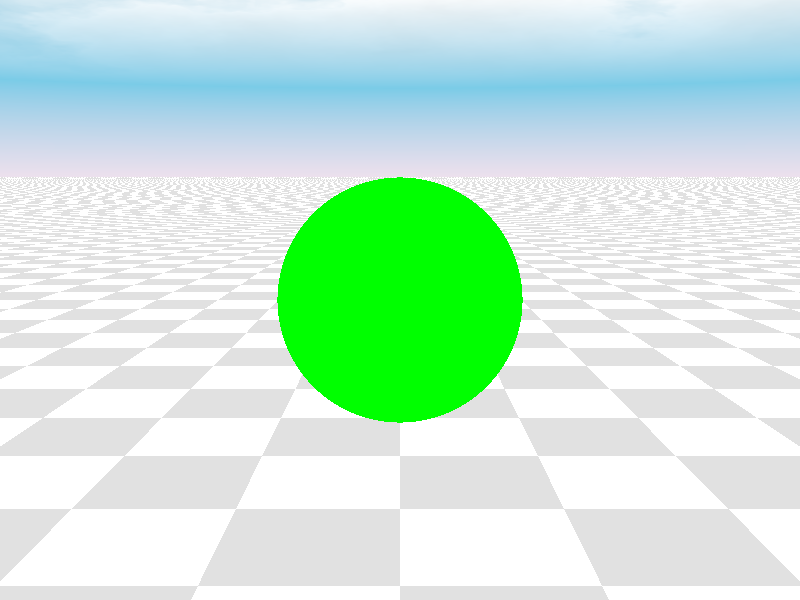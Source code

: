 // 3_material1.pov

#include "colors.inc"
#include "shapes.inc"
#include "skies.inc"
#include "textures.inc"
#include "woods.inc"
#include "stones.inc"                                        
#include "glass.inc"
#include "metals.inc"
              
camera{ 
  location <0.0, 1.0, -7.0> 
  look_at  <0.0, 0.0, 0.0>
  angle 50.0
  right x * image_width / image_height
}    

light_source { 
  <5.0,5.0,-5.0> 
  color rgb <1.0, 1.0, 1.0>
} 
sky_sphere {
  S_Cloud2
}   

plane { <0, 1, 0>, -1
    pigment {
      checker color White, color Gray
    }
}

        

sphere{ 
  <0.0,0.0,0.0> 1.0
  material {
      texture { 
          pigment{ color rgbt<0.0,1.0,0.0,0.5>}
          normal { bumps 0.5 scale 0.1 }
          finish { phong 1.0 }
      } 
      interior{ 
          ior 1.5
          caustics 0.25
      } 
  } 
}

